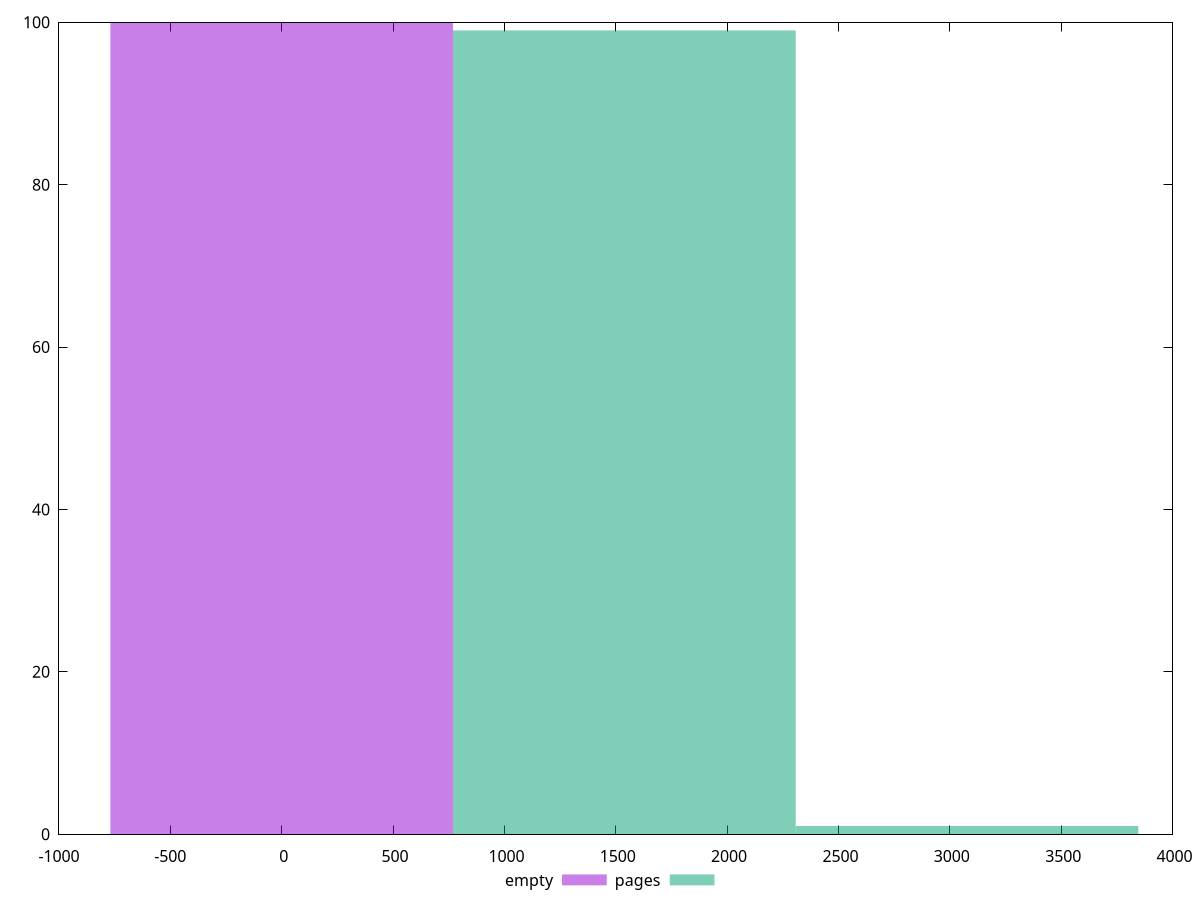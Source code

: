 reset
set terminal svg size 640, 500 enhanced background rgb 'white'
set output "reprap/first-contentful-paint/comparison/histogram/0_vs_1.svg"

$empty <<EOF
0 100
EOF

$pages <<EOF
3077.2519262431256 1
1538.6259631215628 99
EOF

set key outside below
set boxwidth 1538.6259631215628
set yrange [0:100]
set style fill transparent solid 0.5 noborder

plot \
  $empty title "empty" with boxes, \
  $pages title "pages" with boxes, \


reset